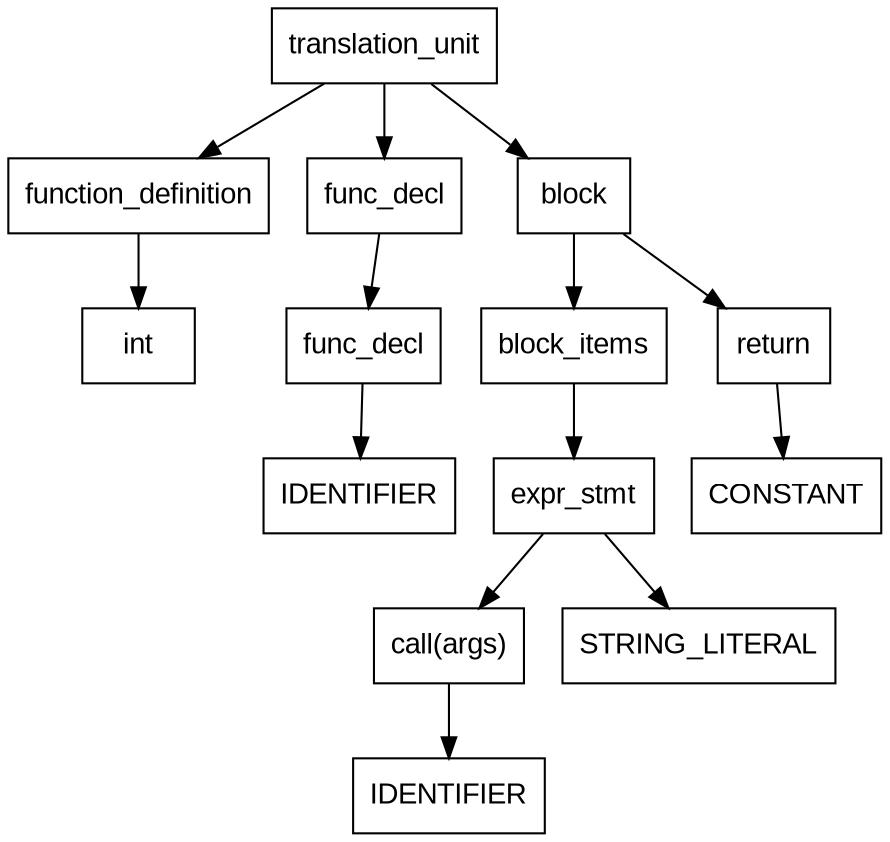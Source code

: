 digraph ParseTree {
node [shape=box, fontname="Arial"];
edge [fontname="Arial"];
  node1 [label="translation_unit"];
  node2 [label="function_definition"];
  node1 -> node2;
  node3 [label="int"];
  node2 -> node3;
  node4 [label="func_decl"];
  node1 -> node4;
  node5 [label="func_decl"];
  node4 -> node5;
  node6 [label="IDENTIFIER"];
  node5 -> node6;
  node7 [label="block"];
  node1 -> node7;
  node8 [label="block_items"];
  node7 -> node8;
  node9 [label="expr_stmt"];
  node8 -> node9;
  node10 [label="call(args)"];
  node9 -> node10;
  node11 [label="IDENTIFIER"];
  node10 -> node11;
  node12 [label="STRING_LITERAL"];
  node9 -> node12;
  node13 [label="return"];
  node7 -> node13;
  node14 [label="CONSTANT"];
  node13 -> node14;
}